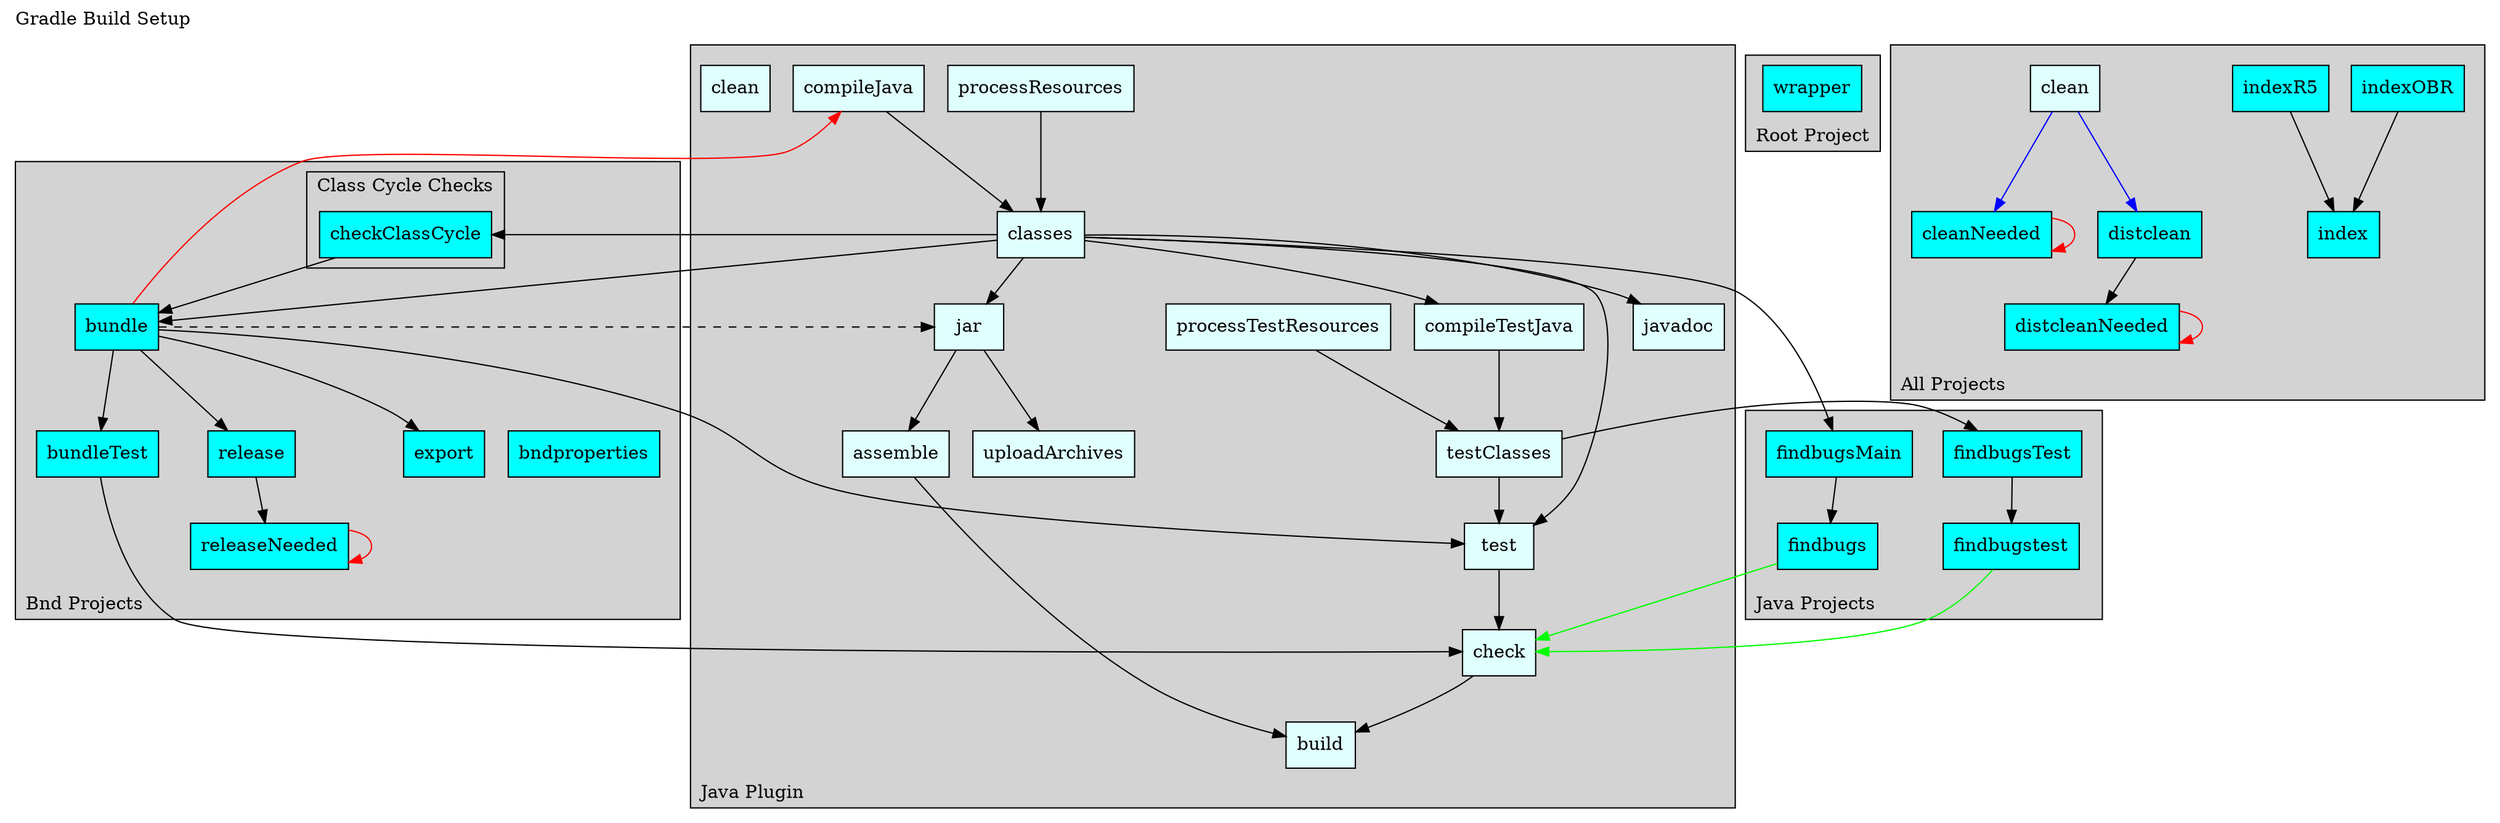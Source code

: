 digraph GradleSetup {
  label="Gradle Build Setup"
  labelloc=t
  labeljust=l

  subgraph cluster1 {
    label="Java Plugin";
    labelloc=b
    labeljust=l
    style=filled;
    fillcolor=lightgrey;
    color=black;

    subgraph cluster11 {
      label="";
      style=invis;
      compileJava          [shape=box, style=filled, fillcolor=lightcyan, label="compileJava"         ]
      processResources     [shape=box, style=filled, fillcolor=lightcyan, label="processResources"    ]
      classes              [shape=box, style=filled, fillcolor=lightcyan, label="classes"             ]
      jar                  [shape=box, style=filled, fillcolor=lightcyan, label="jar"                 ]
    }

    subgraph cluster12 {
      label="";
      style=invis;
      compileTestJava      [shape=box, style=filled, fillcolor=lightcyan, label="compileTestJava"     ]
      processTestResources [shape=box, style=filled, fillcolor=lightcyan, label="processTestResources"]
      testClasses          [shape=box, style=filled, fillcolor=lightcyan, label="testClasses"         ]
      test                 [shape=box, style=filled, fillcolor=lightcyan, label="test"                ]
      check                [shape=box, style=filled, fillcolor=lightcyan, label="check"               ]
    }

    subgraph cluster13 {
      label="";
      style=invis;
      uploadArchives       [shape=box, style=filled, fillcolor=lightcyan, label="uploadArchives"      ]
      assemble             [shape=box, style=filled, fillcolor=lightcyan, label="assemble"            ]
    }

    build                  [shape=box, style=filled, fillcolor=lightcyan, label="build"               ]
    javadoc                [shape=box, style=filled, fillcolor=lightcyan, label="javadoc"             ]
    cleanJava              [shape=box, style=filled, fillcolor=lightcyan, label="clean"               ]

    compileJava            -> classes
    processResources       -> classes
    classes                -> javadoc
    classes                -> test
    classes                -> compileTestJava
    classes                -> jar
    compileTestJava        -> testClasses
    processTestResources   -> testClasses
    jar                    -> uploadArchives
    jar                    -> assemble
    testClasses            -> test
    assemble               -> build
    test                   -> check
    check                  -> build
  }


  subgraph cluster2 {
    label="Bnd Projects";
    labelloc=b
    labeljust=l
    style=filled;
    fillcolor=lightgrey;
    color=black;

    subgraph cluster21 {
      label="";
      style=invis;
      bundle               [shape=box, style=filled, fillcolor=cyan     , label="bundle"              ]
      bundleTest           [shape=box, style=filled, fillcolor=cyan     , label="bundleTest"          ]
    }

    subgraph cluster22 {
      label="";
      style=invis;
      release              [shape=box, style=filled, fillcolor=cyan     , label="release"             ]
      releaseNeeded        [shape=box, style=filled, fillcolor=cyan     , label="releaseNeeded"       ]
    }

    subgraph cluster23 {
      label="";
      style=invis;
      bndproperties        [shape=box, style=filled, fillcolor=cyan     , label="bndproperties"       ]
      export               [shape=box, style=filled, fillcolor=cyan     , label="export"              ]
    }

  subgraph cluster100 {
    label="Class Cycle Checks";
    labelloc=t
    labeljust=l
    style=filled;
    fillcolor=lightgrey;
    color=black;

    checkClassCycle        [shape=box, style=filled, fillcolor=cyan     , label="checkClassCycle"     ]

    classes                -> checkClassCycle
    checkClassCycle        -> bundle
  }

    classes                -> bundle
    bundle                 -> compileJava        [color=red   ]
    bundle                 -> jar                [style=dashed]
    bundle                 -> bundleTest
    bundle                 -> test
    bundle                 -> release
    bundle                 -> export
    bundleTest             -> check
    release                -> releaseNeeded
    releaseNeeded          -> releaseNeeded      [color=red   ]
  }


  subgraph cluster3 {
    label="Root Project";
    labelloc=b
    labeljust=l
    style=filled;
    fillcolor=lightgrey;
    color=black;

    wrapper                [shape=box, style=filled, fillcolor=cyan     , label="wrapper"             ]
  }


  subgraph cluster4 {
    label="Java Projects";
    labelloc=b
    labeljust=l
    style=filled;
    fillcolor=lightgrey;
    color=black;

    subgraph cluster41 {
      label="";
      style=invis;
      findbugstest         [shape=box, style=filled, fillcolor=cyan     , label="findbugstest"        ]
      findbugsTest         [shape=box, style=filled, fillcolor=cyan     , label="findbugsTest"        ]
    }

    subgraph cluster42 {
      label="";
      style=invis;
      findbugs             [shape=box, style=filled, fillcolor=cyan     , label="findbugs"            ]
      findbugsMain         [shape=box, style=filled, fillcolor=cyan     , label="findbugsMain"        ]
    }

    classes                -> findbugsMain
    testClasses            -> findbugsTest
    findbugsMain           -> findbugs
    findbugsTest           -> findbugstest
    findbugs               -> check              [color=green ]
    findbugstest           -> check              [color=green ]
  }


  subgraph cluster5 {
    label="All Projects";
    labelloc=b
    labeljust=l
    style=filled;
    fillcolor=lightgrey;
    color=black;

    subgraph cluster21 {
      label="";
      style=invis;
      indexOBR             [shape=box, style=filled, fillcolor=cyan     , label="indexOBR"            ]
      indexR5              [shape=box, style=filled, fillcolor=cyan     , label="indexR5"             ]
      index                [shape=box, style=filled, fillcolor=cyan     , label="index"               ]
    }

    subgraph cluster22 {
      label="";
      style=invis;
      clean                [shape=box, style=filled, fillcolor=lightcyan, label="clean"               ]
      cleanNeeded          [shape=box, style=filled, fillcolor=cyan     , label="cleanNeeded"         ]
      distclean            [shape=box, style=filled, fillcolor=cyan     , label="distclean"           ]
      distcleanNeeded      [shape=box, style=filled, fillcolor=cyan     , label="distcleanNeeded"     ]
    }

    indexOBR               -> index
    indexR5                -> index

    clean                  -> cleanNeeded        [color=blue  ]
    cleanNeeded            -> cleanNeeded        [color=red   ]
    clean                  -> distclean          [color=blue  ]
    distclean              -> distcleanNeeded
    distcleanNeeded        -> distcleanNeeded    [color=red   ]
  }
}
